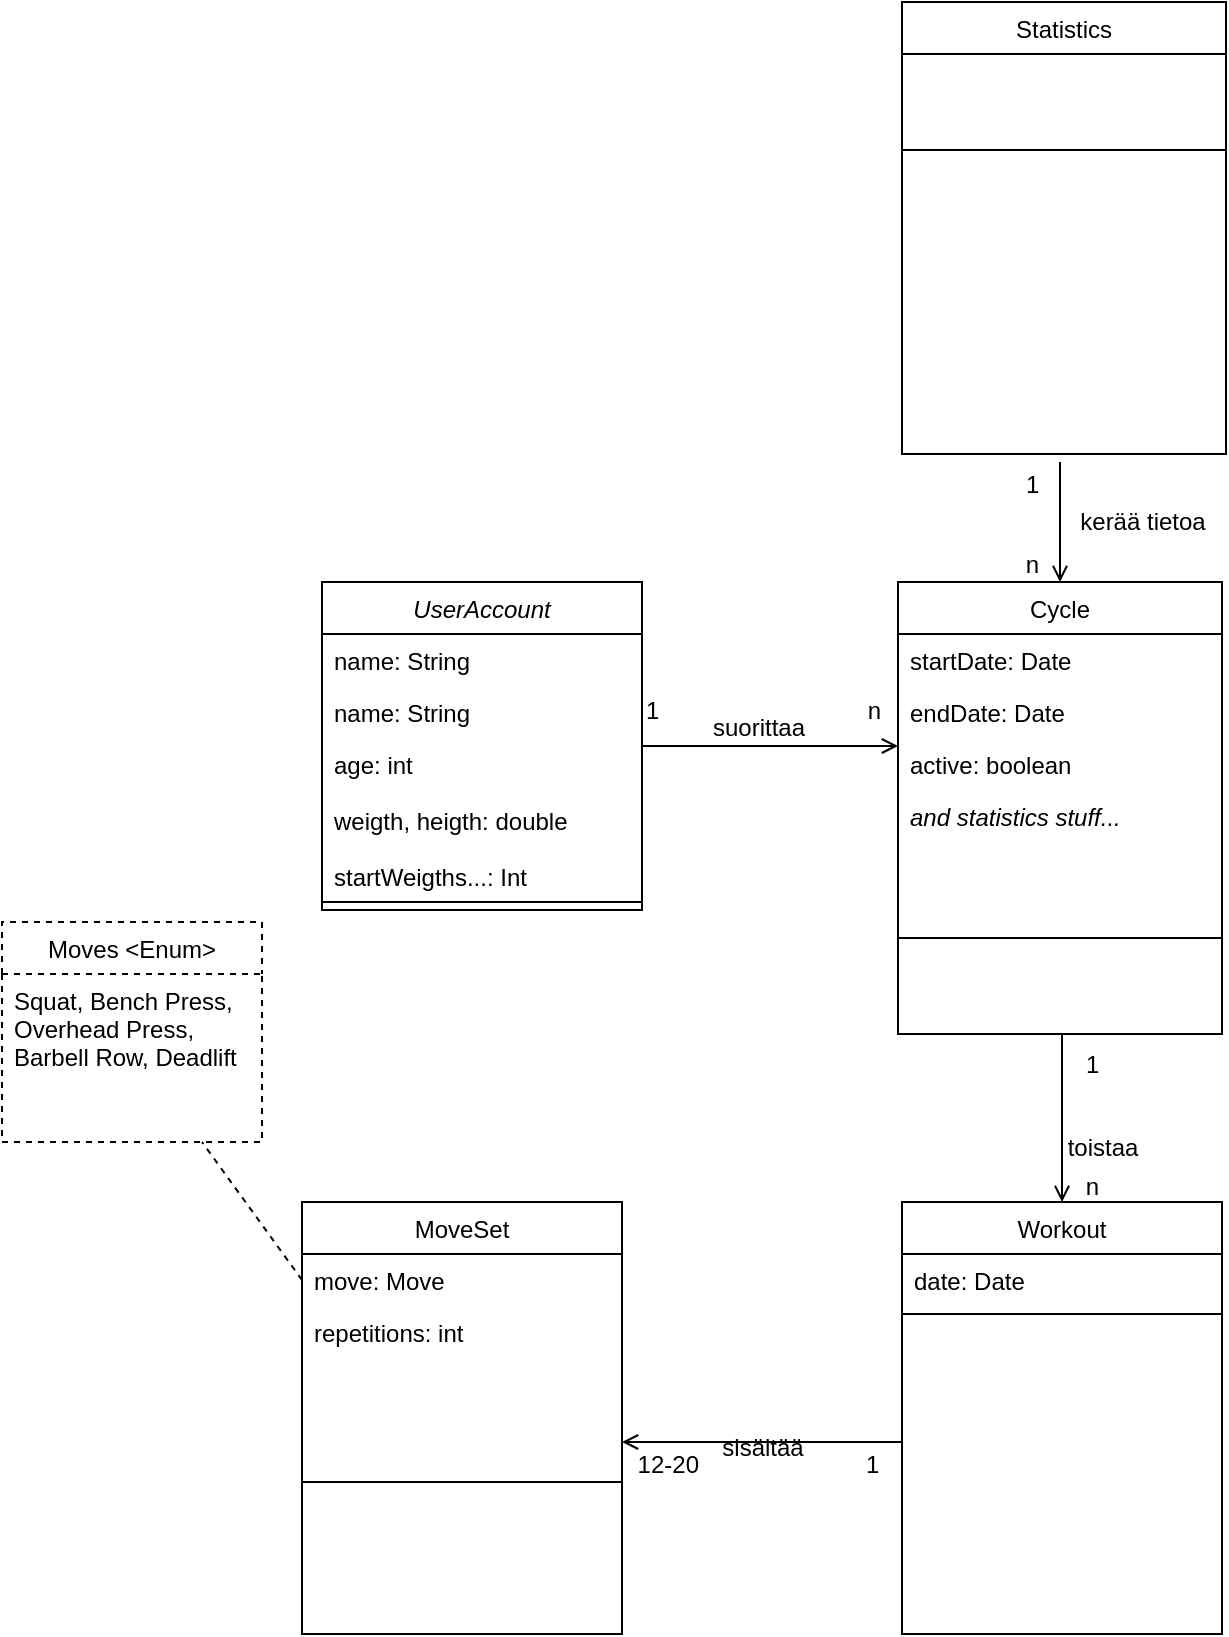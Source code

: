 <mxfile version="13.6.3" type="device"><diagram id="C5RBs43oDa-KdzZeNtuy" name="Page-1"><mxGraphModel dx="1061" dy="789" grid="1" gridSize="10" guides="1" tooltips="1" connect="1" arrows="1" fold="1" page="1" pageScale="1" pageWidth="827" pageHeight="1169" math="0" shadow="0"><root><mxCell id="WIyWlLk6GJQsqaUBKTNV-0"/><mxCell id="WIyWlLk6GJQsqaUBKTNV-1" parent="WIyWlLk6GJQsqaUBKTNV-0"/><mxCell id="zkfFHV4jXpPFQw0GAbJ--26" value="" style="endArrow=open;shadow=0;strokeWidth=1;rounded=0;endFill=1;edgeStyle=elbowEdgeStyle;elbow=vertical;" parent="WIyWlLk6GJQsqaUBKTNV-1" source="zkfFHV4jXpPFQw0GAbJ--0" target="zkfFHV4jXpPFQw0GAbJ--17" edge="1"><mxGeometry x="0.5" y="41" relative="1" as="geometry"><mxPoint x="370" y="362" as="sourcePoint"/><mxPoint x="530" y="362" as="targetPoint"/><mxPoint x="-40" y="32" as="offset"/></mxGeometry></mxCell><mxCell id="zkfFHV4jXpPFQw0GAbJ--27" value="1" style="resizable=0;align=left;verticalAlign=bottom;labelBackgroundColor=none;fontSize=12;" parent="zkfFHV4jXpPFQw0GAbJ--26" connectable="0" vertex="1"><mxGeometry x="-1" relative="1" as="geometry"><mxPoint y="-9" as="offset"/></mxGeometry></mxCell><mxCell id="zkfFHV4jXpPFQw0GAbJ--28" value="n" style="resizable=0;align=right;verticalAlign=bottom;labelBackgroundColor=none;fontSize=12;" parent="zkfFHV4jXpPFQw0GAbJ--26" connectable="0" vertex="1"><mxGeometry x="1" relative="1" as="geometry"><mxPoint x="-7" y="-9" as="offset"/></mxGeometry></mxCell><mxCell id="zkfFHV4jXpPFQw0GAbJ--29" value="suorittaa" style="text;html=1;resizable=0;points=[];;align=center;verticalAlign=middle;labelBackgroundColor=none;rounded=0;shadow=0;strokeWidth=1;fontSize=12;" parent="zkfFHV4jXpPFQw0GAbJ--26" vertex="1" connectable="0"><mxGeometry x="0.5" y="49" relative="1" as="geometry"><mxPoint x="-38" y="40" as="offset"/></mxGeometry></mxCell><mxCell id="hpGdKZVWSqNOP3DAX0YH-10" value="toistaa" style="text;html=1;resizable=0;points=[];;align=center;verticalAlign=middle;labelBackgroundColor=none;rounded=0;shadow=0;strokeWidth=1;fontSize=12;" parent="zkfFHV4jXpPFQw0GAbJ--26" vertex="1" connectable="0"><mxGeometry x="0.5" y="49" relative="1" as="geometry"><mxPoint x="134" y="250" as="offset"/></mxGeometry></mxCell><mxCell id="hpGdKZVWSqNOP3DAX0YH-17" value="sisältää" style="text;html=1;resizable=0;points=[];;align=center;verticalAlign=middle;labelBackgroundColor=none;rounded=0;shadow=0;strokeWidth=1;fontSize=12;" parent="zkfFHV4jXpPFQw0GAbJ--26" vertex="1" connectable="0"><mxGeometry x="0.5" y="49" relative="1" as="geometry"><mxPoint x="-36" y="400" as="offset"/></mxGeometry></mxCell><mxCell id="zkfFHV4jXpPFQw0GAbJ--0" value="UserAccount" style="swimlane;fontStyle=2;align=center;verticalAlign=top;childLayout=stackLayout;horizontal=1;startSize=26;horizontalStack=0;resizeParent=1;resizeLast=0;collapsible=1;marginBottom=0;rounded=0;shadow=0;strokeWidth=1;" parent="WIyWlLk6GJQsqaUBKTNV-1" vertex="1"><mxGeometry x="210" y="290" width="160" height="164" as="geometry"><mxRectangle x="230" y="140" width="160" height="26" as="alternateBounds"/></mxGeometry></mxCell><mxCell id="zkfFHV4jXpPFQw0GAbJ--1" value="name: String" style="text;align=left;verticalAlign=top;spacingLeft=4;spacingRight=4;overflow=hidden;rotatable=0;points=[[0,0.5],[1,0.5]];portConstraint=eastwest;" parent="zkfFHV4jXpPFQw0GAbJ--0" vertex="1"><mxGeometry y="26" width="160" height="26" as="geometry"/></mxCell><mxCell id="hpGdKZVWSqNOP3DAX0YH-44" value="name: String" style="text;align=left;verticalAlign=top;spacingLeft=4;spacingRight=4;overflow=hidden;rotatable=0;points=[[0,0.5],[1,0.5]];portConstraint=eastwest;" parent="zkfFHV4jXpPFQw0GAbJ--0" vertex="1"><mxGeometry y="52" width="160" height="26" as="geometry"/></mxCell><mxCell id="zkfFHV4jXpPFQw0GAbJ--2" value="age: int&#xa;&#xa;weigth, heigth: double&#xa;&#xa;startWeigths...: Int" style="text;align=left;verticalAlign=top;spacingLeft=4;spacingRight=4;overflow=hidden;rotatable=0;points=[[0,0.5],[1,0.5]];portConstraint=eastwest;rounded=0;shadow=0;html=0;" parent="zkfFHV4jXpPFQw0GAbJ--0" vertex="1"><mxGeometry y="78" width="160" height="78" as="geometry"/></mxCell><mxCell id="zkfFHV4jXpPFQw0GAbJ--4" value="" style="line;html=1;strokeWidth=1;align=left;verticalAlign=middle;spacingTop=-1;spacingLeft=3;spacingRight=3;rotatable=0;labelPosition=right;points=[];portConstraint=eastwest;" parent="zkfFHV4jXpPFQw0GAbJ--0" vertex="1"><mxGeometry y="156" width="160" height="8" as="geometry"/></mxCell><mxCell id="zkfFHV4jXpPFQw0GAbJ--17" value="Cycle" style="swimlane;fontStyle=0;align=center;verticalAlign=top;childLayout=stackLayout;horizontal=1;startSize=26;horizontalStack=0;resizeParent=1;resizeLast=0;collapsible=1;marginBottom=0;rounded=0;shadow=0;strokeWidth=1;" parent="WIyWlLk6GJQsqaUBKTNV-1" vertex="1"><mxGeometry x="498" y="290" width="162" height="226" as="geometry"><mxRectangle x="550" y="140" width="160" height="26" as="alternateBounds"/></mxGeometry></mxCell><mxCell id="zkfFHV4jXpPFQw0GAbJ--18" value="startDate: Date" style="text;align=left;verticalAlign=top;spacingLeft=4;spacingRight=4;overflow=hidden;rotatable=0;points=[[0,0.5],[1,0.5]];portConstraint=eastwest;" parent="zkfFHV4jXpPFQw0GAbJ--17" vertex="1"><mxGeometry y="26" width="162" height="26" as="geometry"/></mxCell><mxCell id="zkfFHV4jXpPFQw0GAbJ--19" value="endDate: Date" style="text;align=left;verticalAlign=top;spacingLeft=4;spacingRight=4;overflow=hidden;rotatable=0;points=[[0,0.5],[1,0.5]];portConstraint=eastwest;rounded=0;shadow=0;html=0;" parent="zkfFHV4jXpPFQw0GAbJ--17" vertex="1"><mxGeometry y="52" width="162" height="26" as="geometry"/></mxCell><mxCell id="zkfFHV4jXpPFQw0GAbJ--20" value="active: boolean&#xa;&#xa;" style="text;align=left;verticalAlign=top;spacingLeft=4;spacingRight=4;overflow=hidden;rotatable=0;points=[[0,0.5],[1,0.5]];portConstraint=eastwest;rounded=0;shadow=0;html=0;" parent="zkfFHV4jXpPFQw0GAbJ--17" vertex="1"><mxGeometry y="78" width="162" height="26" as="geometry"/></mxCell><mxCell id="hpGdKZVWSqNOP3DAX0YH-5" value="and statistics stuff..." style="text;align=left;verticalAlign=top;spacingLeft=4;spacingRight=4;overflow=hidden;rotatable=0;points=[[0,0.5],[1,0.5]];portConstraint=eastwest;rounded=0;shadow=0;html=0;fontStyle=2" parent="zkfFHV4jXpPFQw0GAbJ--17" vertex="1"><mxGeometry y="104" width="162" height="26" as="geometry"/></mxCell><mxCell id="zkfFHV4jXpPFQw0GAbJ--23" value="" style="line;html=1;strokeWidth=1;align=left;verticalAlign=middle;spacingTop=-1;spacingLeft=3;spacingRight=3;rotatable=0;labelPosition=right;points=[];portConstraint=eastwest;" parent="zkfFHV4jXpPFQw0GAbJ--17" vertex="1"><mxGeometry y="130" width="162" height="96" as="geometry"/></mxCell><mxCell id="hpGdKZVWSqNOP3DAX0YH-0" value="Workout" style="swimlane;fontStyle=0;align=center;verticalAlign=top;childLayout=stackLayout;horizontal=1;startSize=26;horizontalStack=0;resizeParent=1;resizeLast=0;collapsible=1;marginBottom=0;rounded=0;shadow=0;strokeWidth=1;" parent="WIyWlLk6GJQsqaUBKTNV-1" vertex="1"><mxGeometry x="500" y="600" width="160" height="216" as="geometry"><mxRectangle x="550" y="140" width="160" height="26" as="alternateBounds"/></mxGeometry></mxCell><mxCell id="hpGdKZVWSqNOP3DAX0YH-1" value="date: Date" style="text;align=left;verticalAlign=top;spacingLeft=4;spacingRight=4;overflow=hidden;rotatable=0;points=[[0,0.5],[1,0.5]];portConstraint=eastwest;" parent="hpGdKZVWSqNOP3DAX0YH-0" vertex="1"><mxGeometry y="26" width="160" height="26" as="geometry"/></mxCell><mxCell id="hpGdKZVWSqNOP3DAX0YH-4" value="" style="line;html=1;strokeWidth=1;align=left;verticalAlign=middle;spacingTop=-1;spacingLeft=3;spacingRight=3;rotatable=0;labelPosition=right;points=[];portConstraint=eastwest;" parent="hpGdKZVWSqNOP3DAX0YH-0" vertex="1"><mxGeometry y="52" width="160" height="8" as="geometry"/></mxCell><mxCell id="hpGdKZVWSqNOP3DAX0YH-6" value="" style="endArrow=open;shadow=0;strokeWidth=1;rounded=0;endFill=1;edgeStyle=elbowEdgeStyle;elbow=vertical;" parent="WIyWlLk6GJQsqaUBKTNV-1" edge="1"><mxGeometry x="0.5" y="41" relative="1" as="geometry"><mxPoint x="580" y="516" as="sourcePoint"/><mxPoint x="580" y="600" as="targetPoint"/><mxPoint x="-40" y="32" as="offset"/></mxGeometry></mxCell><mxCell id="hpGdKZVWSqNOP3DAX0YH-7" value="1" style="resizable=0;align=left;verticalAlign=bottom;labelBackgroundColor=none;fontSize=12;" parent="hpGdKZVWSqNOP3DAX0YH-6" connectable="0" vertex="1"><mxGeometry x="-1" relative="1" as="geometry"><mxPoint x="10" y="24" as="offset"/></mxGeometry></mxCell><mxCell id="hpGdKZVWSqNOP3DAX0YH-8" value="n" style="resizable=0;align=right;verticalAlign=bottom;labelBackgroundColor=none;fontSize=12;" parent="hpGdKZVWSqNOP3DAX0YH-6" connectable="0" vertex="1"><mxGeometry x="1" relative="1" as="geometry"><mxPoint x="20" y="1" as="offset"/></mxGeometry></mxCell><mxCell id="hpGdKZVWSqNOP3DAX0YH-11" value="MoveSet&#xa;" style="swimlane;fontStyle=0;align=center;verticalAlign=top;childLayout=stackLayout;horizontal=1;startSize=26;horizontalStack=0;resizeParent=1;resizeLast=0;collapsible=1;marginBottom=0;rounded=0;shadow=0;strokeWidth=1;" parent="WIyWlLk6GJQsqaUBKTNV-1" vertex="1"><mxGeometry x="200" y="600" width="160" height="216" as="geometry"><mxRectangle x="550" y="140" width="160" height="26" as="alternateBounds"/></mxGeometry></mxCell><mxCell id="hpGdKZVWSqNOP3DAX0YH-36" value="move: Move" style="text;align=left;verticalAlign=top;spacingLeft=4;spacingRight=4;overflow=hidden;rotatable=0;points=[[0,0.5],[1,0.5]];portConstraint=eastwest;" parent="hpGdKZVWSqNOP3DAX0YH-11" vertex="1"><mxGeometry y="26" width="160" height="26" as="geometry"/></mxCell><mxCell id="hpGdKZVWSqNOP3DAX0YH-12" value="repetitions: int" style="text;align=left;verticalAlign=top;spacingLeft=4;spacingRight=4;overflow=hidden;rotatable=0;points=[[0,0.5],[1,0.5]];portConstraint=eastwest;" parent="hpGdKZVWSqNOP3DAX0YH-11" vertex="1"><mxGeometry y="52" width="160" height="84" as="geometry"/></mxCell><mxCell id="hpGdKZVWSqNOP3DAX0YH-13" value="" style="line;html=1;strokeWidth=1;align=left;verticalAlign=middle;spacingTop=-1;spacingLeft=3;spacingRight=3;rotatable=0;labelPosition=right;points=[];portConstraint=eastwest;" parent="hpGdKZVWSqNOP3DAX0YH-11" vertex="1"><mxGeometry y="136" width="160" height="8" as="geometry"/></mxCell><mxCell id="hpGdKZVWSqNOP3DAX0YH-14" value="" style="endArrow=open;shadow=0;strokeWidth=1;rounded=0;endFill=1;edgeStyle=elbowEdgeStyle;elbow=vertical;" parent="WIyWlLk6GJQsqaUBKTNV-1" edge="1"><mxGeometry x="0.5" y="41" relative="1" as="geometry"><mxPoint x="500" y="720" as="sourcePoint"/><mxPoint x="360" y="720" as="targetPoint"/><mxPoint x="-40" y="32" as="offset"/></mxGeometry></mxCell><mxCell id="hpGdKZVWSqNOP3DAX0YH-15" value="1" style="resizable=0;align=left;verticalAlign=bottom;labelBackgroundColor=none;fontSize=12;" parent="hpGdKZVWSqNOP3DAX0YH-14" connectable="0" vertex="1"><mxGeometry x="-1" relative="1" as="geometry"><mxPoint x="-20" y="20" as="offset"/></mxGeometry></mxCell><mxCell id="hpGdKZVWSqNOP3DAX0YH-16" value="12-20" style="resizable=0;align=right;verticalAlign=bottom;labelBackgroundColor=none;fontSize=12;" parent="hpGdKZVWSqNOP3DAX0YH-14" connectable="0" vertex="1"><mxGeometry x="1" relative="1" as="geometry"><mxPoint x="40" y="20" as="offset"/></mxGeometry></mxCell><mxCell id="hpGdKZVWSqNOP3DAX0YH-29" value="Moves &lt;Enum&gt;" style="swimlane;fontStyle=0;align=center;verticalAlign=top;childLayout=stackLayout;horizontal=1;startSize=26;horizontalStack=0;resizeParent=1;resizeLast=0;collapsible=1;marginBottom=0;rounded=0;shadow=0;strokeWidth=1;dashed=1;" parent="WIyWlLk6GJQsqaUBKTNV-1" vertex="1"><mxGeometry x="50" y="460" width="130" height="110" as="geometry"><mxRectangle x="550" y="140" width="160" height="26" as="alternateBounds"/></mxGeometry></mxCell><mxCell id="hpGdKZVWSqNOP3DAX0YH-30" value="Squat, Bench Press,&#xa;Overhead Press,&#xa;Barbell Row, Deadlift" style="text;align=left;verticalAlign=top;spacingLeft=4;spacingRight=4;overflow=hidden;rotatable=0;points=[[0,0.5],[1,0.5]];portConstraint=eastwest;" parent="hpGdKZVWSqNOP3DAX0YH-29" vertex="1"><mxGeometry y="26" width="130" height="84" as="geometry"/></mxCell><mxCell id="hpGdKZVWSqNOP3DAX0YH-35" value="" style="endArrow=none;dashed=1;html=1;exitX=0;exitY=0.5;exitDx=0;exitDy=0;" parent="WIyWlLk6GJQsqaUBKTNV-1" source="hpGdKZVWSqNOP3DAX0YH-36" edge="1"><mxGeometry width="50" height="50" relative="1" as="geometry"><mxPoint x="100" y="620" as="sourcePoint"/><mxPoint x="150" y="570" as="targetPoint"/></mxGeometry></mxCell><mxCell id="hpGdKZVWSqNOP3DAX0YH-38" value="" style="endArrow=open;shadow=0;strokeWidth=1;rounded=0;endFill=1;edgeStyle=elbowEdgeStyle;elbow=vertical;entryX=0.5;entryY=0;entryDx=0;entryDy=0;" parent="WIyWlLk6GJQsqaUBKTNV-1" target="zkfFHV4jXpPFQw0GAbJ--17" edge="1"><mxGeometry x="0.5" y="41" relative="1" as="geometry"><mxPoint x="579" y="230" as="sourcePoint"/><mxPoint x="508" y="369" as="targetPoint"/><mxPoint x="-40" y="32" as="offset"/></mxGeometry></mxCell><mxCell id="hpGdKZVWSqNOP3DAX0YH-39" value="1" style="resizable=0;align=left;verticalAlign=bottom;labelBackgroundColor=none;fontSize=12;" parent="hpGdKZVWSqNOP3DAX0YH-38" connectable="0" vertex="1"><mxGeometry x="-1" relative="1" as="geometry"><mxPoint x="-19" y="20" as="offset"/></mxGeometry></mxCell><mxCell id="hpGdKZVWSqNOP3DAX0YH-40" value="n" style="resizable=0;align=right;verticalAlign=bottom;labelBackgroundColor=none;fontSize=12;" parent="hpGdKZVWSqNOP3DAX0YH-38" connectable="0" vertex="1"><mxGeometry x="1" relative="1" as="geometry"><mxPoint x="-9" as="offset"/></mxGeometry></mxCell><mxCell id="hpGdKZVWSqNOP3DAX0YH-41" value="kerää tietoa" style="text;html=1;resizable=0;points=[];;align=center;verticalAlign=middle;labelBackgroundColor=none;rounded=0;shadow=0;strokeWidth=1;fontSize=12;" parent="hpGdKZVWSqNOP3DAX0YH-38" vertex="1" connectable="0"><mxGeometry x="0.5" y="49" relative="1" as="geometry"><mxPoint x="-8" y="-15" as="offset"/></mxGeometry></mxCell><mxCell id="hpGdKZVWSqNOP3DAX0YH-18" value="Statistics" style="swimlane;fontStyle=0;align=center;verticalAlign=top;childLayout=stackLayout;horizontal=1;startSize=26;horizontalStack=0;resizeParent=1;resizeLast=0;collapsible=1;marginBottom=0;rounded=0;shadow=0;strokeWidth=1;" parent="WIyWlLk6GJQsqaUBKTNV-1" vertex="1"><mxGeometry x="500" width="162" height="226" as="geometry"><mxRectangle x="550" y="140" width="160" height="26" as="alternateBounds"/></mxGeometry></mxCell><mxCell id="hpGdKZVWSqNOP3DAX0YH-23" value="" style="line;html=1;strokeWidth=1;align=left;verticalAlign=middle;spacingTop=-1;spacingLeft=3;spacingRight=3;rotatable=0;labelPosition=right;points=[];portConstraint=eastwest;" parent="hpGdKZVWSqNOP3DAX0YH-18" vertex="1"><mxGeometry y="26" width="162" height="96" as="geometry"/></mxCell></root></mxGraphModel></diagram></mxfile>